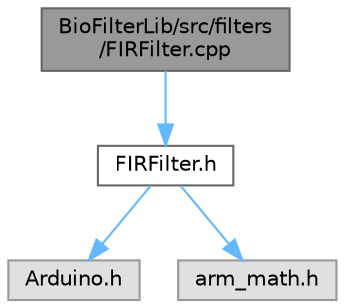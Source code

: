 digraph "BioFilterLib/src/filters/FIRFilter.cpp"
{
 // LATEX_PDF_SIZE
  bgcolor="transparent";
  edge [fontname=Helvetica,fontsize=10,labelfontname=Helvetica,labelfontsize=10];
  node [fontname=Helvetica,fontsize=10,shape=box,height=0.2,width=0.4];
  Node1 [id="Node000001",label="BioFilterLib/src/filters\l/FIRFilter.cpp",height=0.2,width=0.4,color="gray40", fillcolor="grey60", style="filled", fontcolor="black",tooltip="Implementación del filtro FIR optimizado para bioseñales."];
  Node1 -> Node2 [id="edge4_Node000001_Node000002",color="steelblue1",style="solid",tooltip=" "];
  Node2 [id="Node000002",label="FIRFilter.h",height=0.2,width=0.4,color="grey40", fillcolor="white", style="filled",URL="$_f_i_r_filter_8h.html",tooltip="Filtro FIR optimizado para bioseñales usando CMSIS-DSP."];
  Node2 -> Node3 [id="edge5_Node000002_Node000003",color="steelblue1",style="solid",tooltip=" "];
  Node3 [id="Node000003",label="Arduino.h",height=0.2,width=0.4,color="grey60", fillcolor="#E0E0E0", style="filled",tooltip=" "];
  Node2 -> Node4 [id="edge6_Node000002_Node000004",color="steelblue1",style="solid",tooltip=" "];
  Node4 [id="Node000004",label="arm_math.h",height=0.2,width=0.4,color="grey60", fillcolor="#E0E0E0", style="filled",tooltip=" "];
}
